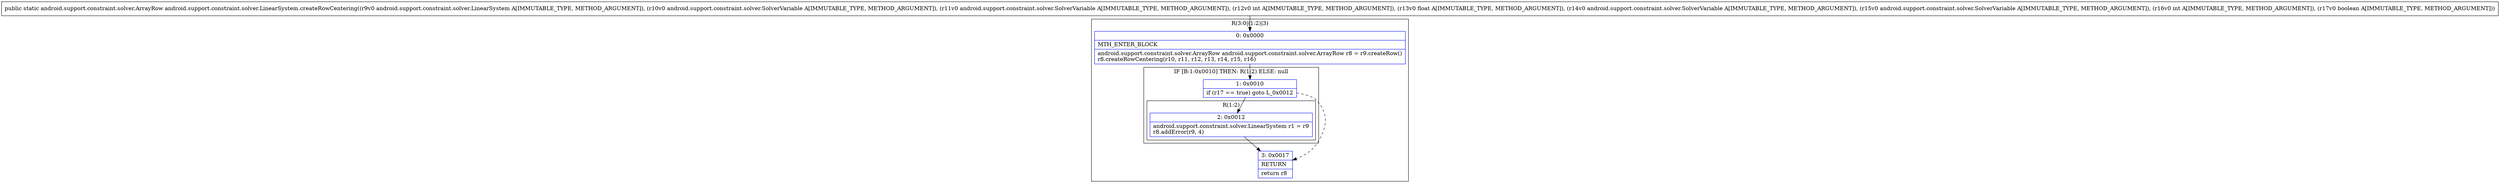 digraph "CFG forandroid.support.constraint.solver.LinearSystem.createRowCentering(Landroid\/support\/constraint\/solver\/LinearSystem;Landroid\/support\/constraint\/solver\/SolverVariable;Landroid\/support\/constraint\/solver\/SolverVariable;IFLandroid\/support\/constraint\/solver\/SolverVariable;Landroid\/support\/constraint\/solver\/SolverVariable;IZ)Landroid\/support\/constraint\/solver\/ArrayRow;" {
subgraph cluster_Region_579808263 {
label = "R(3:0|(1:2)|3)";
node [shape=record,color=blue];
Node_0 [shape=record,label="{0\:\ 0x0000|MTH_ENTER_BLOCK\l|android.support.constraint.solver.ArrayRow android.support.constraint.solver.ArrayRow r8 = r9.createRow()\lr8.createRowCentering(r10, r11, r12, r13, r14, r15, r16)\l}"];
subgraph cluster_IfRegion_1856778667 {
label = "IF [B:1:0x0010] THEN: R(1:2) ELSE: null";
node [shape=record,color=blue];
Node_1 [shape=record,label="{1\:\ 0x0010|if (r17 == true) goto L_0x0012\l}"];
subgraph cluster_Region_435693960 {
label = "R(1:2)";
node [shape=record,color=blue];
Node_2 [shape=record,label="{2\:\ 0x0012|android.support.constraint.solver.LinearSystem r1 = r9\lr8.addError(r9, 4)\l}"];
}
}
Node_3 [shape=record,label="{3\:\ 0x0017|RETURN\l|return r8\l}"];
}
MethodNode[shape=record,label="{public static android.support.constraint.solver.ArrayRow android.support.constraint.solver.LinearSystem.createRowCentering((r9v0 android.support.constraint.solver.LinearSystem A[IMMUTABLE_TYPE, METHOD_ARGUMENT]), (r10v0 android.support.constraint.solver.SolverVariable A[IMMUTABLE_TYPE, METHOD_ARGUMENT]), (r11v0 android.support.constraint.solver.SolverVariable A[IMMUTABLE_TYPE, METHOD_ARGUMENT]), (r12v0 int A[IMMUTABLE_TYPE, METHOD_ARGUMENT]), (r13v0 float A[IMMUTABLE_TYPE, METHOD_ARGUMENT]), (r14v0 android.support.constraint.solver.SolverVariable A[IMMUTABLE_TYPE, METHOD_ARGUMENT]), (r15v0 android.support.constraint.solver.SolverVariable A[IMMUTABLE_TYPE, METHOD_ARGUMENT]), (r16v0 int A[IMMUTABLE_TYPE, METHOD_ARGUMENT]), (r17v0 boolean A[IMMUTABLE_TYPE, METHOD_ARGUMENT])) }"];
MethodNode -> Node_0;
Node_0 -> Node_1;
Node_1 -> Node_2;
Node_1 -> Node_3[style=dashed];
Node_2 -> Node_3;
}

